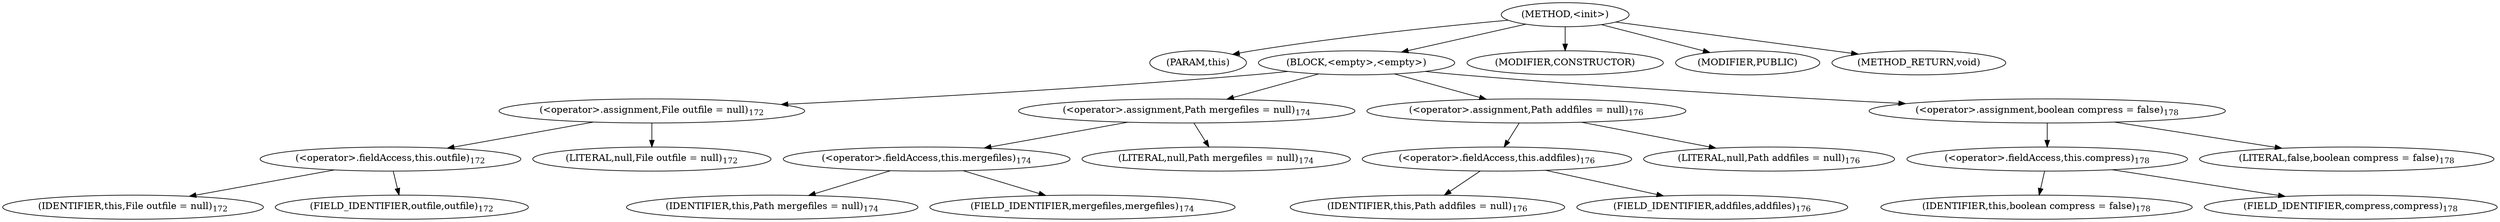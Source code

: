 digraph "&lt;init&gt;" {  
"348" [label = <(METHOD,&lt;init&gt;)> ]
"349" [label = <(PARAM,this)> ]
"350" [label = <(BLOCK,&lt;empty&gt;,&lt;empty&gt;)> ]
"351" [label = <(&lt;operator&gt;.assignment,File outfile = null)<SUB>172</SUB>> ]
"352" [label = <(&lt;operator&gt;.fieldAccess,this.outfile)<SUB>172</SUB>> ]
"353" [label = <(IDENTIFIER,this,File outfile = null)<SUB>172</SUB>> ]
"354" [label = <(FIELD_IDENTIFIER,outfile,outfile)<SUB>172</SUB>> ]
"355" [label = <(LITERAL,null,File outfile = null)<SUB>172</SUB>> ]
"356" [label = <(&lt;operator&gt;.assignment,Path mergefiles = null)<SUB>174</SUB>> ]
"357" [label = <(&lt;operator&gt;.fieldAccess,this.mergefiles)<SUB>174</SUB>> ]
"358" [label = <(IDENTIFIER,this,Path mergefiles = null)<SUB>174</SUB>> ]
"359" [label = <(FIELD_IDENTIFIER,mergefiles,mergefiles)<SUB>174</SUB>> ]
"360" [label = <(LITERAL,null,Path mergefiles = null)<SUB>174</SUB>> ]
"361" [label = <(&lt;operator&gt;.assignment,Path addfiles = null)<SUB>176</SUB>> ]
"362" [label = <(&lt;operator&gt;.fieldAccess,this.addfiles)<SUB>176</SUB>> ]
"363" [label = <(IDENTIFIER,this,Path addfiles = null)<SUB>176</SUB>> ]
"364" [label = <(FIELD_IDENTIFIER,addfiles,addfiles)<SUB>176</SUB>> ]
"365" [label = <(LITERAL,null,Path addfiles = null)<SUB>176</SUB>> ]
"366" [label = <(&lt;operator&gt;.assignment,boolean compress = false)<SUB>178</SUB>> ]
"367" [label = <(&lt;operator&gt;.fieldAccess,this.compress)<SUB>178</SUB>> ]
"368" [label = <(IDENTIFIER,this,boolean compress = false)<SUB>178</SUB>> ]
"369" [label = <(FIELD_IDENTIFIER,compress,compress)<SUB>178</SUB>> ]
"370" [label = <(LITERAL,false,boolean compress = false)<SUB>178</SUB>> ]
"371" [label = <(MODIFIER,CONSTRUCTOR)> ]
"372" [label = <(MODIFIER,PUBLIC)> ]
"373" [label = <(METHOD_RETURN,void)> ]
  "348" -> "349" 
  "348" -> "350" 
  "348" -> "371" 
  "348" -> "372" 
  "348" -> "373" 
  "350" -> "351" 
  "350" -> "356" 
  "350" -> "361" 
  "350" -> "366" 
  "351" -> "352" 
  "351" -> "355" 
  "352" -> "353" 
  "352" -> "354" 
  "356" -> "357" 
  "356" -> "360" 
  "357" -> "358" 
  "357" -> "359" 
  "361" -> "362" 
  "361" -> "365" 
  "362" -> "363" 
  "362" -> "364" 
  "366" -> "367" 
  "366" -> "370" 
  "367" -> "368" 
  "367" -> "369" 
}
